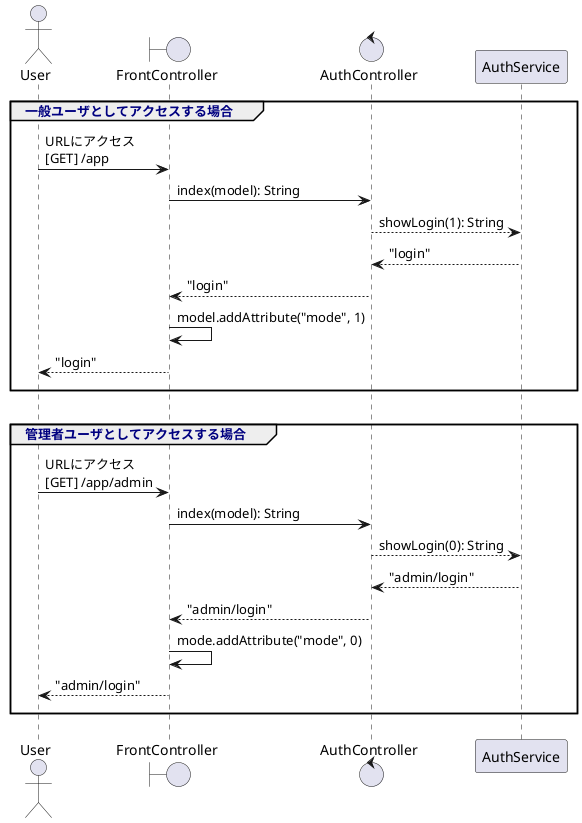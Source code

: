 @startuml gotoLogin
	actor User as client
	boundary FrontController as fc
	control AuthController as ac
	participant AuthService as as
	
	group <font color="Navy">一般ユーザとしてアクセスする場合
		||7||
		client -> fc: URLにアクセス\n[GET] /app
		fc  -> ac: index(model): String
		ac --> as: showLogin(1): String
		ac <-- as: "login"
		ac --> fc: "login"
		fc  -> fc: model.addAttribute("mode", 1)
		fc --> client: "login"
		||10||
	end

	||20||

	group <font color="Navy">管理者ユーザとしてアクセスする場合
		||7||
		client -> fc: URLにアクセス\n[GET] /app/admin
		fc  -> ac: index(model): String
		ac --> as: showLogin(0): String
		ac <-- as: "admin/login"
		ac --> fc: "admin/login"
		fc  -> fc: mode.addAttribute("mode", 0)
		fc --> client: "admin/login"
		||10||
	end
	||10||
@enduml
